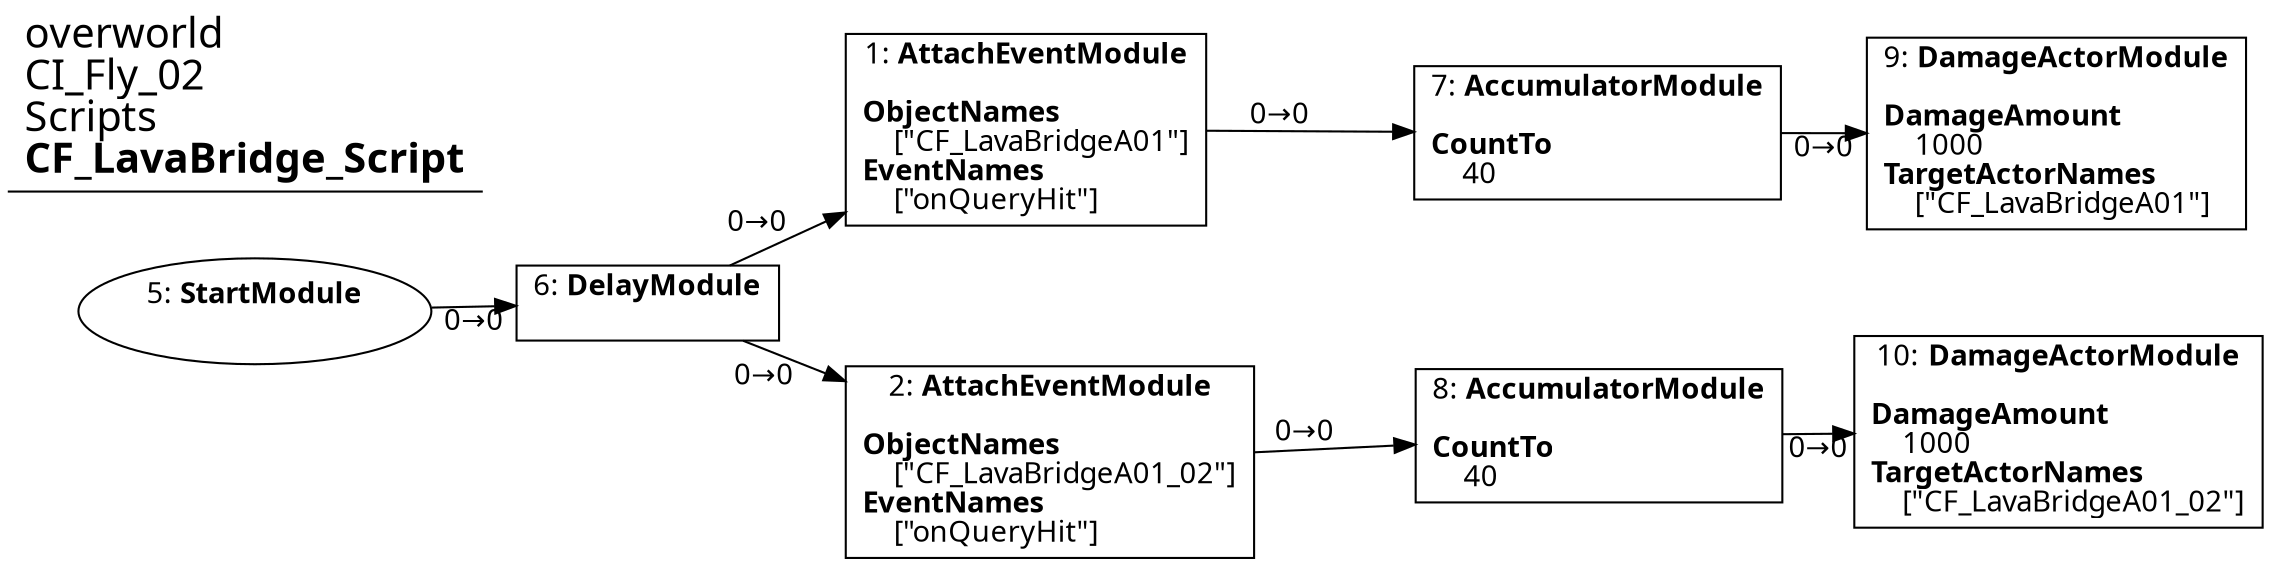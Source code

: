 digraph {
    layout = fdp;
    overlap = prism;
    sep = "+16";
    splines = spline;

    node [ shape = box ];

    graph [ fontname = "Segoe UI" ];
    node [ fontname = "Segoe UI" ];
    edge [ fontname = "Segoe UI" ];

    1 [ label = <1: <b>AttachEventModule</b><br/><br/><b>ObjectNames</b><br align="left"/>    [&quot;CF_LavaBridgeA01&quot;]<br align="left"/><b>EventNames</b><br align="left"/>    [&quot;onQueryHit&quot;]<br align="left"/>> ];
    1 [ pos = "0.296,-0.13800001!" ];
    1 -> 7 [ label = "0→0" ];

    2 [ label = <2: <b>AttachEventModule</b><br/><br/><b>ObjectNames</b><br align="left"/>    [&quot;CF_LavaBridgeA01_02&quot;]<br align="left"/><b>EventNames</b><br align="left"/>    [&quot;onQueryHit&quot;]<br align="left"/>> ];
    2 [ pos = "0.29700002,-0.28500003!" ];
    2 -> 8 [ label = "0→0" ];

    5 [ label = <5: <b>StartModule</b><br/><br/>> ];
    5 [ shape = oval ]
    5 [ pos = "-0.055000003,-0.21700001!" ];
    5 -> 6 [ label = "0→0" ];

    6 [ label = <6: <b>DelayModule</b><br/><br/>> ];
    6 [ pos = "0.123,-0.21700001!" ];
    6 -> 1 [ label = "0→0" ];
    6 -> 2 [ label = "0→0" ];

    7 [ label = <7: <b>AccumulatorModule</b><br/><br/><b>CountTo</b><br align="left"/>    40<br align="left"/>> ];
    7 [ pos = "0.595,-0.13800001!" ];
    7 -> 9 [ label = "0→0" ];

    8 [ label = <8: <b>AccumulatorModule</b><br/><br/><b>CountTo</b><br align="left"/>    40<br align="left"/>> ];
    8 [ pos = "0.59300005,-0.286!" ];
    8 -> 10 [ label = "0→0" ];

    9 [ label = <9: <b>DamageActorModule</b><br/><br/><b>DamageAmount</b><br align="left"/>    1000<br align="left"/><b>TargetActorNames</b><br align="left"/>    [&quot;CF_LavaBridgeA01&quot;]<br align="left"/>> ];
    9 [ pos = "0.82600003,-0.13800001!" ];

    10 [ label = <10: <b>DamageActorModule</b><br/><br/><b>DamageAmount</b><br align="left"/>    1000<br align="left"/><b>TargetActorNames</b><br align="left"/>    [&quot;CF_LavaBridgeA01_02&quot;]<br align="left"/>> ];
    10 [ pos = "0.82600003,-0.28500003!" ];

    title [ pos = "-0.056,-0.13700001!" ];
    title [ shape = underline ];
    title [ label = <<font point-size="20">overworld<br align="left"/>CI_Fly_02<br align="left"/>Scripts<br align="left"/><b>CF_LavaBridge_Script</b><br align="left"/></font>> ];
}
